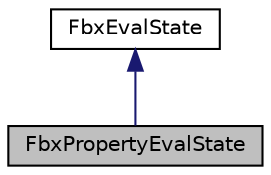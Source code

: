 digraph "FbxPropertyEvalState"
{
  edge [fontname="Helvetica",fontsize="10",labelfontname="Helvetica",labelfontsize="10"];
  node [fontname="Helvetica",fontsize="10",shape=record];
  Node0 [label="FbxPropertyEvalState",height=0.2,width=0.4,color="black", fillcolor="grey75", style="filled", fontcolor="black"];
  Node1 -> Node0 [dir="back",color="midnightblue",fontsize="10",style="solid"];
  Node1 [label="FbxEvalState",height=0.2,width=0.4,color="black", fillcolor="white", style="filled",URL="$class_fbx_eval_state.html",tooltip="This class serves as the base class for an evaluation state element. "];
}
